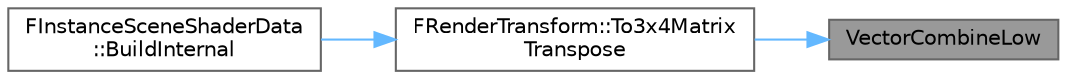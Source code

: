 digraph "VectorCombineLow"
{
 // INTERACTIVE_SVG=YES
 // LATEX_PDF_SIZE
  bgcolor="transparent";
  edge [fontname=Helvetica,fontsize=10,labelfontname=Helvetica,labelfontsize=10];
  node [fontname=Helvetica,fontsize=10,shape=box,height=0.2,width=0.4];
  rankdir="RL";
  Node1 [id="Node000001",label="VectorCombineLow",height=0.2,width=0.4,color="gray40", fillcolor="grey60", style="filled", fontcolor="black",tooltip="Creates a vector by combining two low components from each vector."];
  Node1 -> Node2 [id="edge1_Node000001_Node000002",dir="back",color="steelblue1",style="solid",tooltip=" "];
  Node2 [id="Node000002",label="FRenderTransform::To3x4Matrix\lTranspose",height=0.2,width=0.4,color="grey40", fillcolor="white", style="filled",URL="$df/dba/structFRenderTransform.html#a3534f5df4bbe32e5f1a51b403a87bc6d",tooltip=" "];
  Node2 -> Node3 [id="edge2_Node000002_Node000003",dir="back",color="steelblue1",style="solid",tooltip=" "];
  Node3 [id="Node000003",label="FInstanceSceneShaderData\l::BuildInternal",height=0.2,width=0.4,color="grey40", fillcolor="white", style="filled",URL="$d6/d3a/structFInstanceSceneShaderData.html#ae41b4d03657165473a5f0b8c418ee6d0",tooltip=" "];
}

